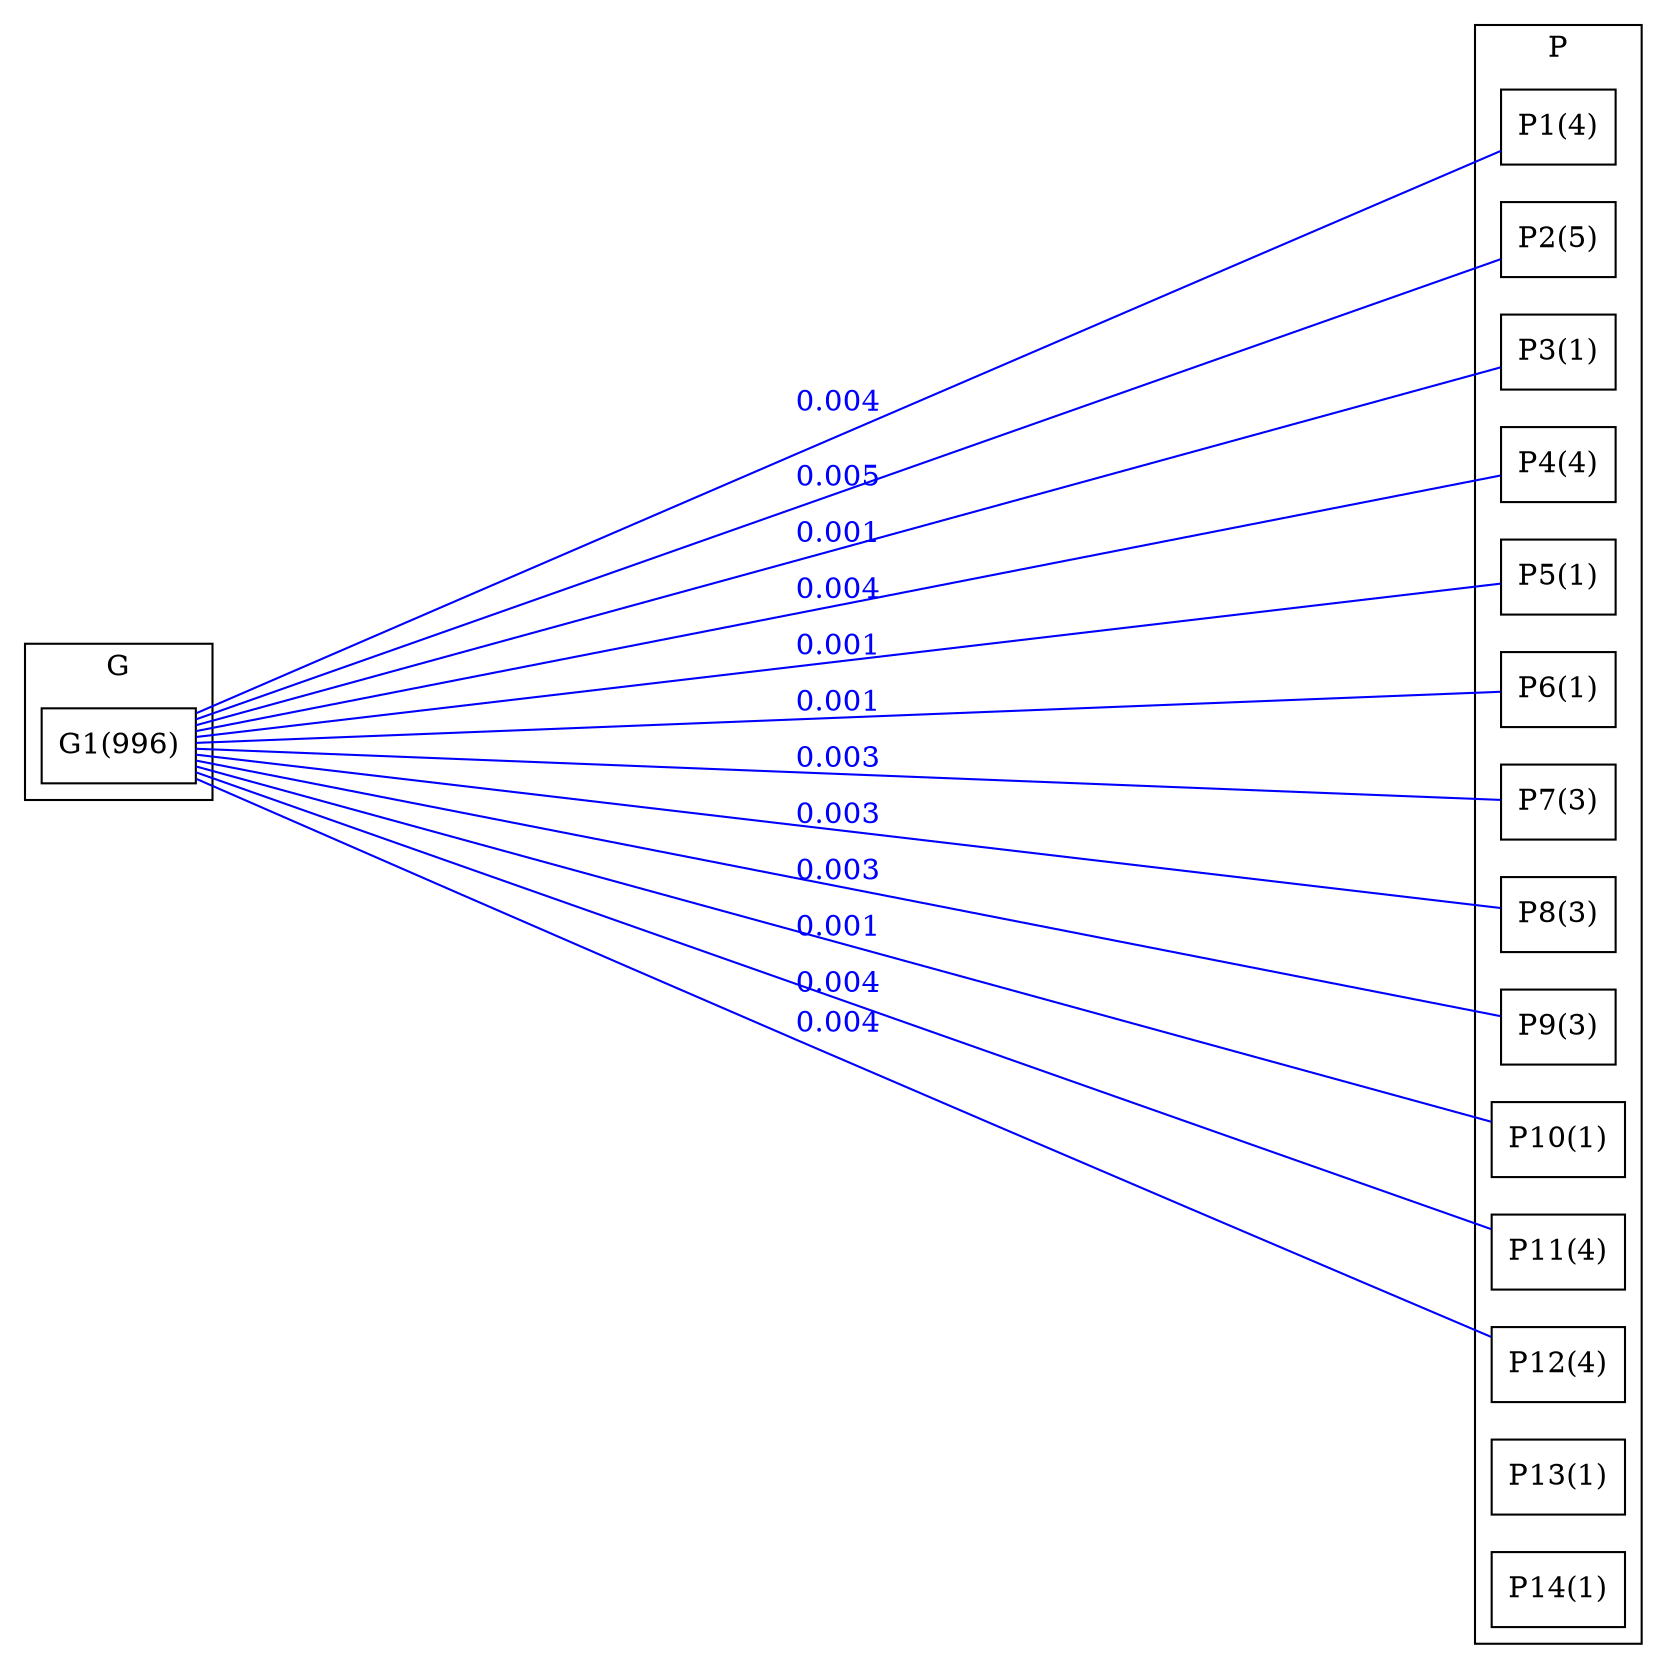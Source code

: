 strict graph BCG {
rankdir=LR;
splines=true;
ranksep="8 equally";
concentrate = true;
node [shape=rectangle];
subgraph cluster_G {
label = "G";
color=black;
rank="same"
G1 [label="G1(996)"];
}
subgraph cluster_P {
label = "P";
color="black";
rank="same"
P1 [label="P1(4)"];
P2 [label="P2(5)"];
P3 [label="P3(1)"];
P4 [label="P4(4)"];
P5 [label="P5(1)"];
P6 [label="P6(1)"];
P7 [label="P7(3)"];
P8 [label="P8(3)"];
P9 [label="P9(3)"];
P10 [label="P10(1)"];
P11 [label="P11(4)"];
P12 [label="P12(4)"];
P13 [label="P13(1)"];
P14 [label="P14(1)"];
}
G1 -- P1[label="0.004",color="blue",fontcolor="blue"];
G1 -- P2[label="0.005",color="blue",fontcolor="blue"];
G1 -- P3[label="0.001",color="blue",fontcolor="blue"];
G1 -- P4[label="0.004",color="blue",fontcolor="blue"];
G1 -- P5[label="0.001",color="blue",fontcolor="blue"];
G1 -- P6[label="0.001",color="blue",fontcolor="blue"];
G1 -- P7[label="0.003",color="blue",fontcolor="blue"];
G1 -- P8[label="0.003",color="blue",fontcolor="blue"];
G1 -- P9[label="0.003",color="blue",fontcolor="blue"];
G1 -- P10[label="0.001",color="blue",fontcolor="blue"];
G1 -- P11[label="0.004",color="blue",fontcolor="blue"];
G1 -- P12[label="0.004",color="blue",fontcolor="blue"];
}
